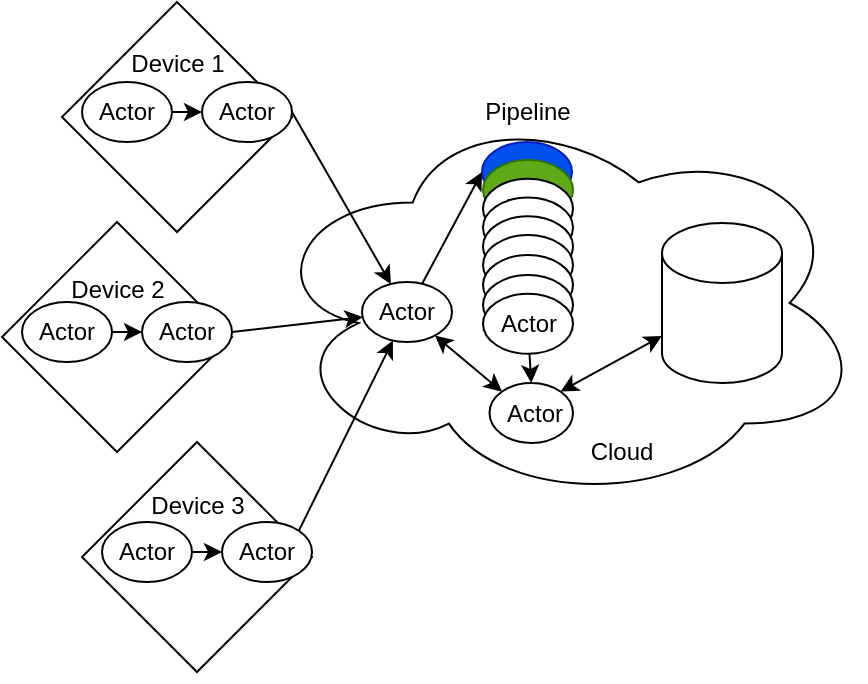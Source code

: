 <mxfile>
    <diagram id="WuZfNYFaEt327s2z755-" name="Page-1">
        <mxGraphModel dx="117" dy="87" grid="1" gridSize="10" guides="1" tooltips="1" connect="1" arrows="1" fold="1" page="1" pageScale="1" pageWidth="850" pageHeight="1100" math="0" shadow="0">
            <root>
                <mxCell id="0"/>
                <mxCell id="1" parent="0"/>
                <mxCell id="5" value="" style="group" parent="1" vertex="1" connectable="0">
                    <mxGeometry x="180" y="380" width="120" height="80" as="geometry"/>
                </mxCell>
                <mxCell id="70" value="" style="rhombus;whiteSpace=wrap;html=1;" parent="5" vertex="1">
                    <mxGeometry x="-10" y="-40" width="115" height="115" as="geometry"/>
                </mxCell>
                <mxCell id="4" value="" style="ellipse;whiteSpace=wrap;html=1;" parent="5" vertex="1">
                    <mxGeometry width="45" height="30" as="geometry"/>
                </mxCell>
                <mxCell id="3" value="Actor" style="text;html=1;strokeColor=none;fillColor=none;align=center;verticalAlign=middle;whiteSpace=wrap;rounded=0;movable=0;resizable=0;rotatable=0;deletable=0;editable=0;connectable=0;" parent="5" vertex="1">
                    <mxGeometry x="11.25" y="9.375" width="22.5" height="11.25" as="geometry"/>
                </mxCell>
                <mxCell id="89" value="Device 3" style="text;html=1;strokeColor=none;fillColor=none;align=center;verticalAlign=middle;whiteSpace=wrap;rounded=0;" parent="5" vertex="1">
                    <mxGeometry x="18" y="-23" width="60" height="30" as="geometry"/>
                </mxCell>
                <mxCell id="65" value="" style="ellipse;shape=cloud;whiteSpace=wrap;html=1;" parent="1" vertex="1">
                    <mxGeometry x="260" y="170" width="301.5" height="201" as="geometry"/>
                </mxCell>
                <mxCell id="6" value="" style="group" parent="1" vertex="1" connectable="0">
                    <mxGeometry x="240" y="380" width="45" height="30" as="geometry"/>
                </mxCell>
                <mxCell id="7" value="" style="ellipse;whiteSpace=wrap;html=1;" parent="6" vertex="1">
                    <mxGeometry width="45" height="30" as="geometry"/>
                </mxCell>
                <mxCell id="8" value="Actor" style="text;html=1;strokeColor=none;fillColor=none;align=center;verticalAlign=middle;whiteSpace=wrap;rounded=0;movable=0;resizable=0;rotatable=0;deletable=0;editable=0;connectable=0;" parent="6" vertex="1">
                    <mxGeometry x="11.25" y="9.375" width="22.5" height="11.25" as="geometry"/>
                </mxCell>
                <mxCell id="10" style="edgeStyle=none;html=1;exitX=1;exitY=0.5;exitDx=0;exitDy=0;entryX=0;entryY=0.5;entryDx=0;entryDy=0;" parent="1" source="4" target="7" edge="1">
                    <mxGeometry relative="1" as="geometry"/>
                </mxCell>
                <mxCell id="12" value="" style="group" parent="1" vertex="1" connectable="0">
                    <mxGeometry x="310" y="260" width="45" height="30" as="geometry"/>
                </mxCell>
                <mxCell id="13" value="" style="ellipse;whiteSpace=wrap;html=1;" parent="12" vertex="1">
                    <mxGeometry width="45" height="30" as="geometry"/>
                </mxCell>
                <mxCell id="14" value="Actor" style="text;html=1;strokeColor=none;fillColor=none;align=center;verticalAlign=middle;whiteSpace=wrap;rounded=0;movable=0;resizable=0;rotatable=0;deletable=0;editable=0;connectable=0;" parent="12" vertex="1">
                    <mxGeometry x="11.25" y="9.375" width="22.5" height="11.25" as="geometry"/>
                </mxCell>
                <mxCell id="15" value="" style="group" parent="1" vertex="1" connectable="0">
                    <mxGeometry x="370" y="190" width="45" height="30" as="geometry"/>
                </mxCell>
                <mxCell id="16" value="" style="ellipse;whiteSpace=wrap;html=1;fillColor=#0050ef;fontColor=#ffffff;strokeColor=#001DBC;" parent="15" vertex="1">
                    <mxGeometry width="45" height="30" as="geometry"/>
                </mxCell>
                <mxCell id="17" value="Actor" style="text;html=1;strokeColor=none;fillColor=none;align=center;verticalAlign=middle;whiteSpace=wrap;rounded=0;movable=0;resizable=0;rotatable=0;deletable=0;editable=0;connectable=0;" parent="15" vertex="1">
                    <mxGeometry x="11.25" y="9.375" width="22.5" height="11.25" as="geometry"/>
                </mxCell>
                <mxCell id="18" style="edgeStyle=none;html=1;entryX=0;entryY=0.5;entryDx=0;entryDy=0;" parent="1" source="13" target="16" edge="1">
                    <mxGeometry relative="1" as="geometry"/>
                </mxCell>
                <mxCell id="25" value="" style="group" parent="1" vertex="1" connectable="0">
                    <mxGeometry x="370.5" y="199" width="45" height="96.9" as="geometry"/>
                </mxCell>
                <mxCell id="26" value="" style="ellipse;whiteSpace=wrap;html=1;fillColor=#60a917;fontColor=#ffffff;strokeColor=#2D7600;" parent="25" vertex="1">
                    <mxGeometry width="45" height="30" as="geometry"/>
                </mxCell>
                <mxCell id="27" value="Actor" style="text;html=1;strokeColor=none;fillColor=none;align=center;verticalAlign=middle;whiteSpace=wrap;rounded=0;movable=0;resizable=0;rotatable=0;deletable=0;editable=0;connectable=0;" parent="25" vertex="1">
                    <mxGeometry x="11.25" y="9.375" width="22.5" height="11.25" as="geometry"/>
                </mxCell>
                <mxCell id="35" value="" style="group" parent="25" vertex="1" connectable="0">
                    <mxGeometry y="9.38" width="45" height="87.52" as="geometry"/>
                </mxCell>
                <mxCell id="36" value="" style="ellipse;whiteSpace=wrap;html=1;" parent="35" vertex="1">
                    <mxGeometry width="45" height="30" as="geometry"/>
                </mxCell>
                <mxCell id="37" value="Actor" style="text;html=1;strokeColor=none;fillColor=none;align=center;verticalAlign=middle;whiteSpace=wrap;rounded=0;movable=0;resizable=0;rotatable=0;deletable=0;editable=0;connectable=0;" parent="35" vertex="1">
                    <mxGeometry x="11.25" y="9.375" width="22.5" height="11.25" as="geometry"/>
                </mxCell>
                <mxCell id="38" value="" style="group" parent="35" vertex="1" connectable="0">
                    <mxGeometry y="9.38" width="45" height="78.14" as="geometry"/>
                </mxCell>
                <mxCell id="39" value="" style="ellipse;whiteSpace=wrap;html=1;" parent="38" vertex="1">
                    <mxGeometry width="45" height="30" as="geometry"/>
                </mxCell>
                <mxCell id="40" value="Actor" style="text;html=1;strokeColor=none;fillColor=none;align=center;verticalAlign=middle;whiteSpace=wrap;rounded=0;movable=0;resizable=0;rotatable=0;deletable=0;editable=0;connectable=0;" parent="38" vertex="1">
                    <mxGeometry x="11.25" y="9.375" width="22.5" height="11.25" as="geometry"/>
                </mxCell>
                <mxCell id="41" value="" style="group" parent="38" vertex="1" connectable="0">
                    <mxGeometry y="9.38" width="45" height="68.76" as="geometry"/>
                </mxCell>
                <mxCell id="42" value="" style="ellipse;whiteSpace=wrap;html=1;" parent="41" vertex="1">
                    <mxGeometry width="45" height="30" as="geometry"/>
                </mxCell>
                <mxCell id="43" value="Actor" style="text;html=1;strokeColor=none;fillColor=none;align=center;verticalAlign=middle;whiteSpace=wrap;rounded=0;movable=0;resizable=0;rotatable=0;deletable=0;editable=0;connectable=0;" parent="41" vertex="1">
                    <mxGeometry x="11.25" y="9.375" width="22.5" height="11.25" as="geometry"/>
                </mxCell>
                <mxCell id="44" value="" style="group" parent="41" vertex="1" connectable="0">
                    <mxGeometry y="9.38" width="45" height="30" as="geometry"/>
                </mxCell>
                <mxCell id="45" value="" style="ellipse;whiteSpace=wrap;html=1;" parent="44" vertex="1">
                    <mxGeometry width="45" height="30" as="geometry"/>
                </mxCell>
                <mxCell id="46" value="Actor" style="text;html=1;strokeColor=none;fillColor=none;align=center;verticalAlign=middle;whiteSpace=wrap;rounded=0;movable=0;resizable=0;rotatable=0;deletable=0;editable=0;connectable=0;" parent="44" vertex="1">
                    <mxGeometry x="11.25" y="9.375" width="22.5" height="11.25" as="geometry"/>
                </mxCell>
                <mxCell id="47" value="" style="group" parent="41" vertex="1" connectable="0">
                    <mxGeometry y="19.38" width="45" height="30" as="geometry"/>
                </mxCell>
                <mxCell id="48" value="" style="ellipse;whiteSpace=wrap;html=1;" parent="47" vertex="1">
                    <mxGeometry width="45" height="30" as="geometry"/>
                </mxCell>
                <mxCell id="49" value="Actor" style="text;html=1;strokeColor=none;fillColor=none;align=center;verticalAlign=middle;whiteSpace=wrap;rounded=0;movable=0;resizable=0;rotatable=0;deletable=0;editable=0;connectable=0;" parent="47" vertex="1">
                    <mxGeometry x="11.25" y="9.375" width="22.5" height="11.25" as="geometry"/>
                </mxCell>
                <mxCell id="50" value="" style="group" parent="41" vertex="1" connectable="0">
                    <mxGeometry y="29.38" width="45" height="39.38" as="geometry"/>
                </mxCell>
                <mxCell id="51" value="" style="ellipse;whiteSpace=wrap;html=1;" parent="50" vertex="1">
                    <mxGeometry width="45" height="30" as="geometry"/>
                </mxCell>
                <mxCell id="52" value="Actor" style="text;html=1;strokeColor=none;fillColor=none;align=center;verticalAlign=middle;whiteSpace=wrap;rounded=0;movable=0;resizable=0;rotatable=0;deletable=0;editable=0;connectable=0;" parent="50" vertex="1">
                    <mxGeometry x="11.25" y="9.375" width="22.5" height="11.25" as="geometry"/>
                </mxCell>
                <mxCell id="53" value="" style="group" parent="50" vertex="1" connectable="0">
                    <mxGeometry y="9.38" width="45" height="30" as="geometry"/>
                </mxCell>
                <mxCell id="54" value="" style="ellipse;whiteSpace=wrap;html=1;" parent="53" vertex="1">
                    <mxGeometry width="45" height="30" as="geometry"/>
                </mxCell>
                <mxCell id="55" value="Actor" style="text;html=1;strokeColor=none;fillColor=none;align=center;verticalAlign=middle;whiteSpace=wrap;rounded=0;movable=0;resizable=0;rotatable=0;deletable=0;editable=0;connectable=0;" parent="53" vertex="1">
                    <mxGeometry x="11.25" y="9.375" width="22.5" height="11.25" as="geometry"/>
                </mxCell>
                <mxCell id="60" value="" style="group" parent="1" vertex="1" connectable="0">
                    <mxGeometry x="373.75" y="310.5" width="41.75" height="30" as="geometry"/>
                </mxCell>
                <mxCell id="61" value="" style="ellipse;whiteSpace=wrap;html=1;" parent="60" vertex="1">
                    <mxGeometry width="41.75" height="30" as="geometry"/>
                </mxCell>
                <mxCell id="62" value="Actor" style="text;html=1;strokeColor=none;fillColor=none;align=center;verticalAlign=middle;whiteSpace=wrap;rounded=0;movable=0;resizable=0;rotatable=0;deletable=0;editable=0;connectable=0;" parent="60" vertex="1">
                    <mxGeometry x="11.25" y="9.375" width="22.5" height="11.25" as="geometry"/>
                </mxCell>
                <mxCell id="64" value="" style="shape=cylinder3;whiteSpace=wrap;html=1;boundedLbl=1;backgroundOutline=1;size=15;" parent="1" vertex="1">
                    <mxGeometry x="460" y="230.5" width="60" height="80" as="geometry"/>
                </mxCell>
                <mxCell id="66" style="edgeStyle=none;html=1;exitX=1;exitY=0;exitDx=0;exitDy=0;strokeColor=default;startArrow=classic;startFill=1;" parent="1" source="61" target="64" edge="1">
                    <mxGeometry relative="1" as="geometry"/>
                </mxCell>
                <mxCell id="67" style="edgeStyle=none;html=1;entryX=0;entryY=0;entryDx=0;entryDy=0;strokeColor=default;startArrow=classic;startFill=1;" parent="1" source="13" target="61" edge="1">
                    <mxGeometry relative="1" as="geometry"/>
                </mxCell>
                <mxCell id="68" style="edgeStyle=none;html=1;exitX=1;exitY=0;exitDx=0;exitDy=0;strokeColor=default;startArrow=none;startFill=0;" parent="1" source="7" target="13" edge="1">
                    <mxGeometry relative="1" as="geometry"/>
                </mxCell>
                <mxCell id="69" style="edgeStyle=none;html=1;exitX=0.5;exitY=0;exitDx=0;exitDy=0;strokeColor=default;startArrow=classic;startFill=1;endArrow=none;endFill=0;" parent="1" source="61" target="54" edge="1">
                    <mxGeometry relative="1" as="geometry"/>
                </mxCell>
                <mxCell id="71" value="" style="group" parent="1" vertex="1" connectable="0">
                    <mxGeometry x="140" y="270" width="120" height="80" as="geometry"/>
                </mxCell>
                <mxCell id="72" value="" style="rhombus;whiteSpace=wrap;html=1;" parent="71" vertex="1">
                    <mxGeometry x="-10" y="-40" width="115" height="115" as="geometry"/>
                </mxCell>
                <mxCell id="73" value="" style="ellipse;whiteSpace=wrap;html=1;" parent="71" vertex="1">
                    <mxGeometry width="45" height="30" as="geometry"/>
                </mxCell>
                <mxCell id="74" value="Actor" style="text;html=1;strokeColor=none;fillColor=none;align=center;verticalAlign=middle;whiteSpace=wrap;rounded=0;movable=0;resizable=0;rotatable=0;deletable=0;editable=0;connectable=0;" parent="71" vertex="1">
                    <mxGeometry x="11.25" y="9.375" width="22.5" height="11.25" as="geometry"/>
                </mxCell>
                <mxCell id="90" value="Device 2" style="text;html=1;strokeColor=none;fillColor=none;align=center;verticalAlign=middle;whiteSpace=wrap;rounded=0;" parent="71" vertex="1">
                    <mxGeometry x="17.5" y="-20.63" width="60" height="30" as="geometry"/>
                </mxCell>
                <mxCell id="75" value="" style="group" parent="1" vertex="1" connectable="0">
                    <mxGeometry x="200" y="270" width="45" height="30" as="geometry"/>
                </mxCell>
                <mxCell id="76" value="" style="ellipse;whiteSpace=wrap;html=1;" parent="75" vertex="1">
                    <mxGeometry width="45" height="30" as="geometry"/>
                </mxCell>
                <mxCell id="77" value="Actor" style="text;html=1;strokeColor=none;fillColor=none;align=center;verticalAlign=middle;whiteSpace=wrap;rounded=0;movable=0;resizable=0;rotatable=0;deletable=0;editable=0;connectable=0;" parent="75" vertex="1">
                    <mxGeometry x="11.25" y="9.375" width="22.5" height="11.25" as="geometry"/>
                </mxCell>
                <mxCell id="78" style="edgeStyle=none;html=1;exitX=1;exitY=0.5;exitDx=0;exitDy=0;entryX=0;entryY=0.5;entryDx=0;entryDy=0;" parent="1" source="73" target="76" edge="1">
                    <mxGeometry relative="1" as="geometry"/>
                </mxCell>
                <mxCell id="79" value="" style="group" parent="1" vertex="1" connectable="0">
                    <mxGeometry x="170" y="160" width="120" height="80" as="geometry"/>
                </mxCell>
                <mxCell id="80" value="" style="rhombus;whiteSpace=wrap;html=1;" parent="79" vertex="1">
                    <mxGeometry x="-10" y="-40" width="115" height="115" as="geometry"/>
                </mxCell>
                <mxCell id="81" value="" style="ellipse;whiteSpace=wrap;html=1;" parent="79" vertex="1">
                    <mxGeometry width="45" height="30" as="geometry"/>
                </mxCell>
                <mxCell id="82" value="Actor" style="text;html=1;strokeColor=none;fillColor=none;align=center;verticalAlign=middle;whiteSpace=wrap;rounded=0;movable=0;resizable=0;rotatable=0;deletable=0;editable=0;connectable=0;" parent="79" vertex="1">
                    <mxGeometry x="11.25" y="9.375" width="22.5" height="11.25" as="geometry"/>
                </mxCell>
                <mxCell id="91" value="Device 1" style="text;html=1;strokeColor=none;fillColor=none;align=center;verticalAlign=middle;whiteSpace=wrap;rounded=0;" parent="79" vertex="1">
                    <mxGeometry x="17.5" y="-24" width="60" height="30" as="geometry"/>
                </mxCell>
                <mxCell id="83" value="" style="group" parent="1" vertex="1" connectable="0">
                    <mxGeometry x="230" y="160" width="45" height="30" as="geometry"/>
                </mxCell>
                <mxCell id="84" value="" style="ellipse;whiteSpace=wrap;html=1;" parent="83" vertex="1">
                    <mxGeometry width="45" height="30" as="geometry"/>
                </mxCell>
                <mxCell id="85" value="Actor" style="text;html=1;strokeColor=none;fillColor=none;align=center;verticalAlign=middle;whiteSpace=wrap;rounded=0;movable=0;resizable=0;rotatable=0;deletable=0;editable=0;connectable=0;" parent="83" vertex="1">
                    <mxGeometry x="11.25" y="9.375" width="22.5" height="11.25" as="geometry"/>
                </mxCell>
                <mxCell id="86" style="edgeStyle=none;html=1;exitX=1;exitY=0.5;exitDx=0;exitDy=0;entryX=0;entryY=0.5;entryDx=0;entryDy=0;" parent="1" source="81" target="84" edge="1">
                    <mxGeometry relative="1" as="geometry"/>
                </mxCell>
                <mxCell id="87" style="edgeStyle=none;html=1;exitX=1;exitY=0.5;exitDx=0;exitDy=0;strokeColor=default;startArrow=none;startFill=0;endArrow=classic;endFill=1;" parent="1" source="76" target="13" edge="1">
                    <mxGeometry relative="1" as="geometry"/>
                </mxCell>
                <mxCell id="88" style="edgeStyle=none;html=1;exitX=1;exitY=0.5;exitDx=0;exitDy=0;strokeColor=default;startArrow=none;startFill=0;endArrow=classic;endFill=1;" parent="1" source="84" target="13" edge="1">
                    <mxGeometry relative="1" as="geometry"/>
                </mxCell>
                <mxCell id="92" value="Cloud" style="text;html=1;strokeColor=none;fillColor=none;align=center;verticalAlign=middle;whiteSpace=wrap;rounded=0;" parent="1" vertex="1">
                    <mxGeometry x="410" y="330" width="60" height="30" as="geometry"/>
                </mxCell>
                <mxCell id="95" value="Pipeline" style="text;html=1;strokeColor=none;fillColor=none;align=center;verticalAlign=middle;whiteSpace=wrap;rounded=0;rotation=0;" parent="1" vertex="1">
                    <mxGeometry x="363" y="160" width="60" height="30" as="geometry"/>
                </mxCell>
            </root>
        </mxGraphModel>
    </diagram>
</mxfile>